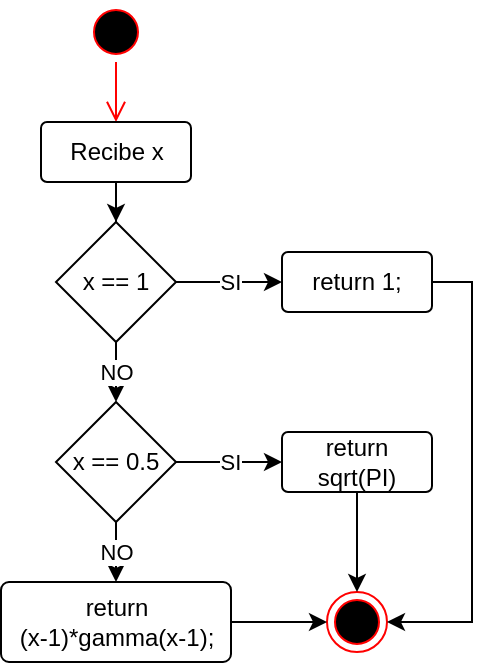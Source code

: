 <mxfile version="14.4.3" type="device"><diagram id="z39KIyyUR9TSqiO-NYKx" name="Page-1"><mxGraphModel dx="599" dy="392" grid="1" gridSize="10" guides="1" tooltips="1" connect="1" arrows="1" fold="1" page="1" pageScale="1" pageWidth="850" pageHeight="1100" math="0" shadow="0"><root><mxCell id="0"/><mxCell id="1" parent="0"/><mxCell id="xTzjkEgWyiA9jaOSiCrr-1" value="" style="ellipse;html=1;shape=endState;fillColor=#000000;strokeColor=#ff0000;" vertex="1" parent="1"><mxGeometry x="410.5" y="295" width="30" height="30" as="geometry"/></mxCell><mxCell id="xTzjkEgWyiA9jaOSiCrr-2" value="" style="ellipse;html=1;shape=startState;fillColor=#000000;strokeColor=#ff0000;" vertex="1" parent="1"><mxGeometry x="290" width="30" height="30" as="geometry"/></mxCell><mxCell id="xTzjkEgWyiA9jaOSiCrr-3" value="" style="edgeStyle=orthogonalEdgeStyle;html=1;verticalAlign=bottom;endArrow=open;endSize=8;strokeColor=#ff0000;entryX=0.5;entryY=0;entryDx=0;entryDy=0;" edge="1" source="xTzjkEgWyiA9jaOSiCrr-2" parent="1" target="xTzjkEgWyiA9jaOSiCrr-4"><mxGeometry relative="1" as="geometry"><mxPoint x="305" y="90" as="targetPoint"/></mxGeometry></mxCell><mxCell id="xTzjkEgWyiA9jaOSiCrr-8" style="edgeStyle=orthogonalEdgeStyle;rounded=0;orthogonalLoop=1;jettySize=auto;html=1;" edge="1" parent="1" source="xTzjkEgWyiA9jaOSiCrr-4" target="xTzjkEgWyiA9jaOSiCrr-6"><mxGeometry relative="1" as="geometry"/></mxCell><mxCell id="xTzjkEgWyiA9jaOSiCrr-4" value="Recibe x" style="rounded=1;arcSize=10;whiteSpace=wrap;html=1;align=center;" vertex="1" parent="1"><mxGeometry x="267.5" y="60" width="75" height="30" as="geometry"/></mxCell><mxCell id="xTzjkEgWyiA9jaOSiCrr-9" value="NO" style="edgeStyle=orthogonalEdgeStyle;rounded=0;orthogonalLoop=1;jettySize=auto;html=1;entryX=0.5;entryY=0;entryDx=0;entryDy=0;" edge="1" parent="1" source="xTzjkEgWyiA9jaOSiCrr-6" target="xTzjkEgWyiA9jaOSiCrr-7"><mxGeometry relative="1" as="geometry"/></mxCell><mxCell id="xTzjkEgWyiA9jaOSiCrr-17" value="SI" style="edgeStyle=orthogonalEdgeStyle;rounded=0;orthogonalLoop=1;jettySize=auto;html=1;entryX=0;entryY=0.5;entryDx=0;entryDy=0;" edge="1" parent="1" source="xTzjkEgWyiA9jaOSiCrr-6" target="xTzjkEgWyiA9jaOSiCrr-10"><mxGeometry relative="1" as="geometry"/></mxCell><mxCell id="xTzjkEgWyiA9jaOSiCrr-6" value="x == 1" style="rhombus;whiteSpace=wrap;html=1;" vertex="1" parent="1"><mxGeometry x="275" y="110" width="60" height="60" as="geometry"/></mxCell><mxCell id="xTzjkEgWyiA9jaOSiCrr-13" value="NO" style="edgeStyle=orthogonalEdgeStyle;rounded=0;orthogonalLoop=1;jettySize=auto;html=1;" edge="1" parent="1" source="xTzjkEgWyiA9jaOSiCrr-7" target="xTzjkEgWyiA9jaOSiCrr-12"><mxGeometry relative="1" as="geometry"/></mxCell><mxCell id="xTzjkEgWyiA9jaOSiCrr-15" value="SI" style="edgeStyle=orthogonalEdgeStyle;rounded=0;orthogonalLoop=1;jettySize=auto;html=1;" edge="1" parent="1" source="xTzjkEgWyiA9jaOSiCrr-7" target="xTzjkEgWyiA9jaOSiCrr-11"><mxGeometry relative="1" as="geometry"/></mxCell><mxCell id="xTzjkEgWyiA9jaOSiCrr-7" value="x == 0.5" style="rhombus;whiteSpace=wrap;html=1;" vertex="1" parent="1"><mxGeometry x="275" y="200" width="60" height="60" as="geometry"/></mxCell><mxCell id="xTzjkEgWyiA9jaOSiCrr-18" style="edgeStyle=orthogonalEdgeStyle;rounded=0;orthogonalLoop=1;jettySize=auto;html=1;entryX=1;entryY=0.5;entryDx=0;entryDy=0;" edge="1" parent="1" source="xTzjkEgWyiA9jaOSiCrr-10" target="xTzjkEgWyiA9jaOSiCrr-1"><mxGeometry relative="1" as="geometry"><Array as="points"><mxPoint x="483" y="140"/><mxPoint x="483" y="310"/></Array></mxGeometry></mxCell><mxCell id="xTzjkEgWyiA9jaOSiCrr-10" value="return 1;" style="rounded=1;arcSize=10;whiteSpace=wrap;html=1;align=center;" vertex="1" parent="1"><mxGeometry x="388" y="125" width="75" height="30" as="geometry"/></mxCell><mxCell id="xTzjkEgWyiA9jaOSiCrr-16" style="edgeStyle=orthogonalEdgeStyle;rounded=0;orthogonalLoop=1;jettySize=auto;html=1;" edge="1" parent="1" source="xTzjkEgWyiA9jaOSiCrr-11" target="xTzjkEgWyiA9jaOSiCrr-1"><mxGeometry relative="1" as="geometry"/></mxCell><mxCell id="xTzjkEgWyiA9jaOSiCrr-11" value="return sqrt(PI)" style="rounded=1;arcSize=10;whiteSpace=wrap;html=1;align=center;" vertex="1" parent="1"><mxGeometry x="388" y="215" width="75" height="30" as="geometry"/></mxCell><mxCell id="xTzjkEgWyiA9jaOSiCrr-14" style="edgeStyle=orthogonalEdgeStyle;rounded=0;orthogonalLoop=1;jettySize=auto;html=1;entryX=0;entryY=0.5;entryDx=0;entryDy=0;" edge="1" parent="1" source="xTzjkEgWyiA9jaOSiCrr-12" target="xTzjkEgWyiA9jaOSiCrr-1"><mxGeometry relative="1" as="geometry"/></mxCell><mxCell id="xTzjkEgWyiA9jaOSiCrr-12" value="return &lt;br&gt;(x-1)*gamma(x-1);" style="rounded=1;arcSize=10;whiteSpace=wrap;html=1;align=center;" vertex="1" parent="1"><mxGeometry x="247.5" y="290" width="115" height="40" as="geometry"/></mxCell></root></mxGraphModel></diagram></mxfile>